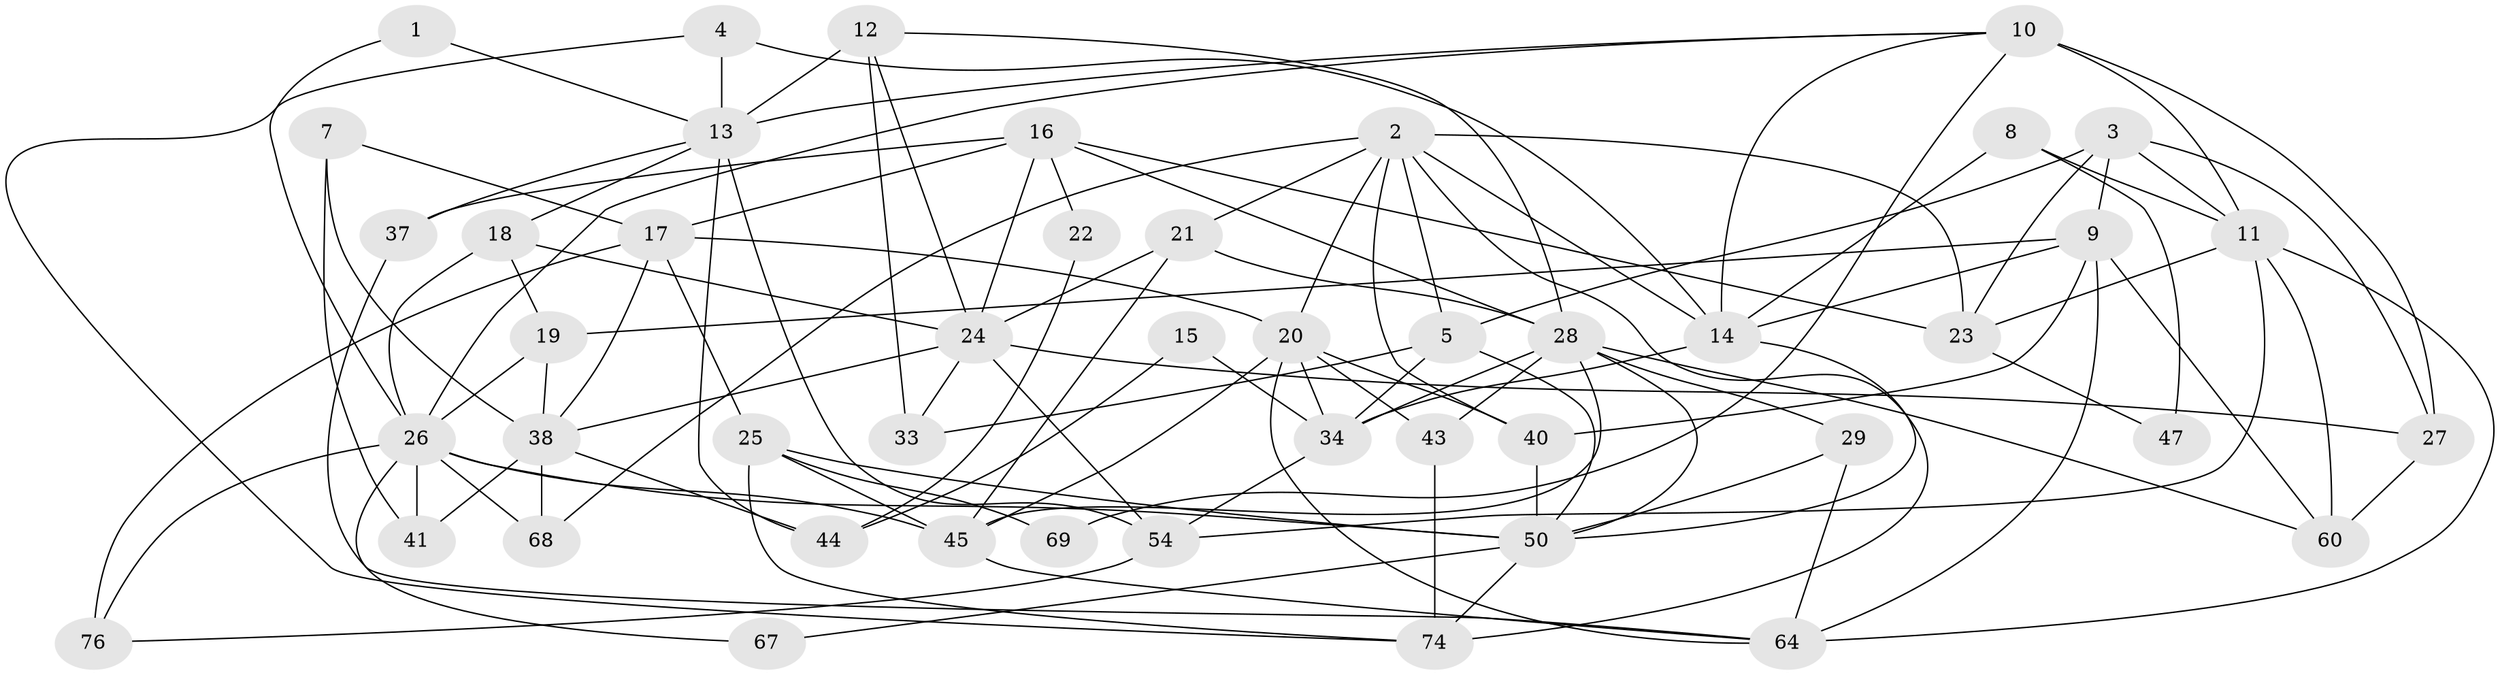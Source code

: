 // Generated by graph-tools (version 1.1) at 2025/52/02/27/25 19:52:03]
// undirected, 47 vertices, 113 edges
graph export_dot {
graph [start="1"]
  node [color=gray90,style=filled];
  1;
  2 [super="+6"];
  3 [super="+57"];
  4 [super="+49"];
  5 [super="+61"];
  7 [super="+32"];
  8 [super="+73"];
  9 [super="+31"];
  10 [super="+52"];
  11 [super="+42"];
  12;
  13 [super="+39"];
  14 [super="+70"];
  15;
  16 [super="+59"];
  17 [super="+53"];
  18 [super="+48"];
  19;
  20 [super="+72"];
  21;
  22;
  23 [super="+30"];
  24 [super="+55"];
  25 [super="+35"];
  26 [super="+51"];
  27 [super="+58"];
  28 [super="+36"];
  29;
  33;
  34 [super="+62"];
  37;
  38 [super="+65"];
  40;
  41;
  43 [super="+66"];
  44 [super="+63"];
  45 [super="+46"];
  47;
  50 [super="+56"];
  54 [super="+75"];
  60;
  64 [super="+71"];
  67;
  68;
  69;
  74;
  76;
  1 -- 13;
  1 -- 26;
  2 -- 23;
  2 -- 5;
  2 -- 40;
  2 -- 68;
  2 -- 14;
  2 -- 21;
  2 -- 20;
  2 -- 74;
  3 -- 9 [weight=2];
  3 -- 5;
  3 -- 27;
  3 -- 11;
  3 -- 23;
  4 -- 74;
  4 -- 13;
  4 -- 14;
  5 -- 33;
  5 -- 34;
  5 -- 50;
  7 -- 41;
  7 -- 38 [weight=2];
  7 -- 17;
  8 -- 14;
  8 -- 47 [weight=2];
  8 -- 11;
  9 -- 19 [weight=2];
  9 -- 60;
  9 -- 64;
  9 -- 40;
  9 -- 14 [weight=2];
  10 -- 27;
  10 -- 11 [weight=3];
  10 -- 69;
  10 -- 13;
  10 -- 14;
  10 -- 26;
  11 -- 60;
  11 -- 64;
  11 -- 54;
  11 -- 23;
  12 -- 33;
  12 -- 28;
  12 -- 13;
  12 -- 24;
  13 -- 54 [weight=2];
  13 -- 37;
  13 -- 44 [weight=2];
  13 -- 18;
  14 -- 50;
  14 -- 34;
  15 -- 34;
  15 -- 44;
  16 -- 37;
  16 -- 24;
  16 -- 17;
  16 -- 28;
  16 -- 22;
  16 -- 23;
  17 -- 76;
  17 -- 25;
  17 -- 20;
  17 -- 38;
  18 -- 26;
  18 -- 19;
  18 -- 24;
  19 -- 26;
  19 -- 38;
  20 -- 40;
  20 -- 64;
  20 -- 43;
  20 -- 34;
  20 -- 45;
  21 -- 24;
  21 -- 28;
  21 -- 45;
  22 -- 44;
  23 -- 47;
  24 -- 27;
  24 -- 33;
  24 -- 38;
  24 -- 54;
  25 -- 74;
  25 -- 69;
  25 -- 50;
  25 -- 45;
  26 -- 68;
  26 -- 50;
  26 -- 67;
  26 -- 41;
  26 -- 76;
  26 -- 45;
  27 -- 60;
  28 -- 43;
  28 -- 60;
  28 -- 45;
  28 -- 29;
  28 -- 50;
  28 -- 34;
  29 -- 64;
  29 -- 50;
  34 -- 54;
  37 -- 64;
  38 -- 68;
  38 -- 41;
  38 -- 44;
  40 -- 50;
  43 -- 74;
  45 -- 64;
  50 -- 67;
  50 -- 74;
  54 -- 76;
}
